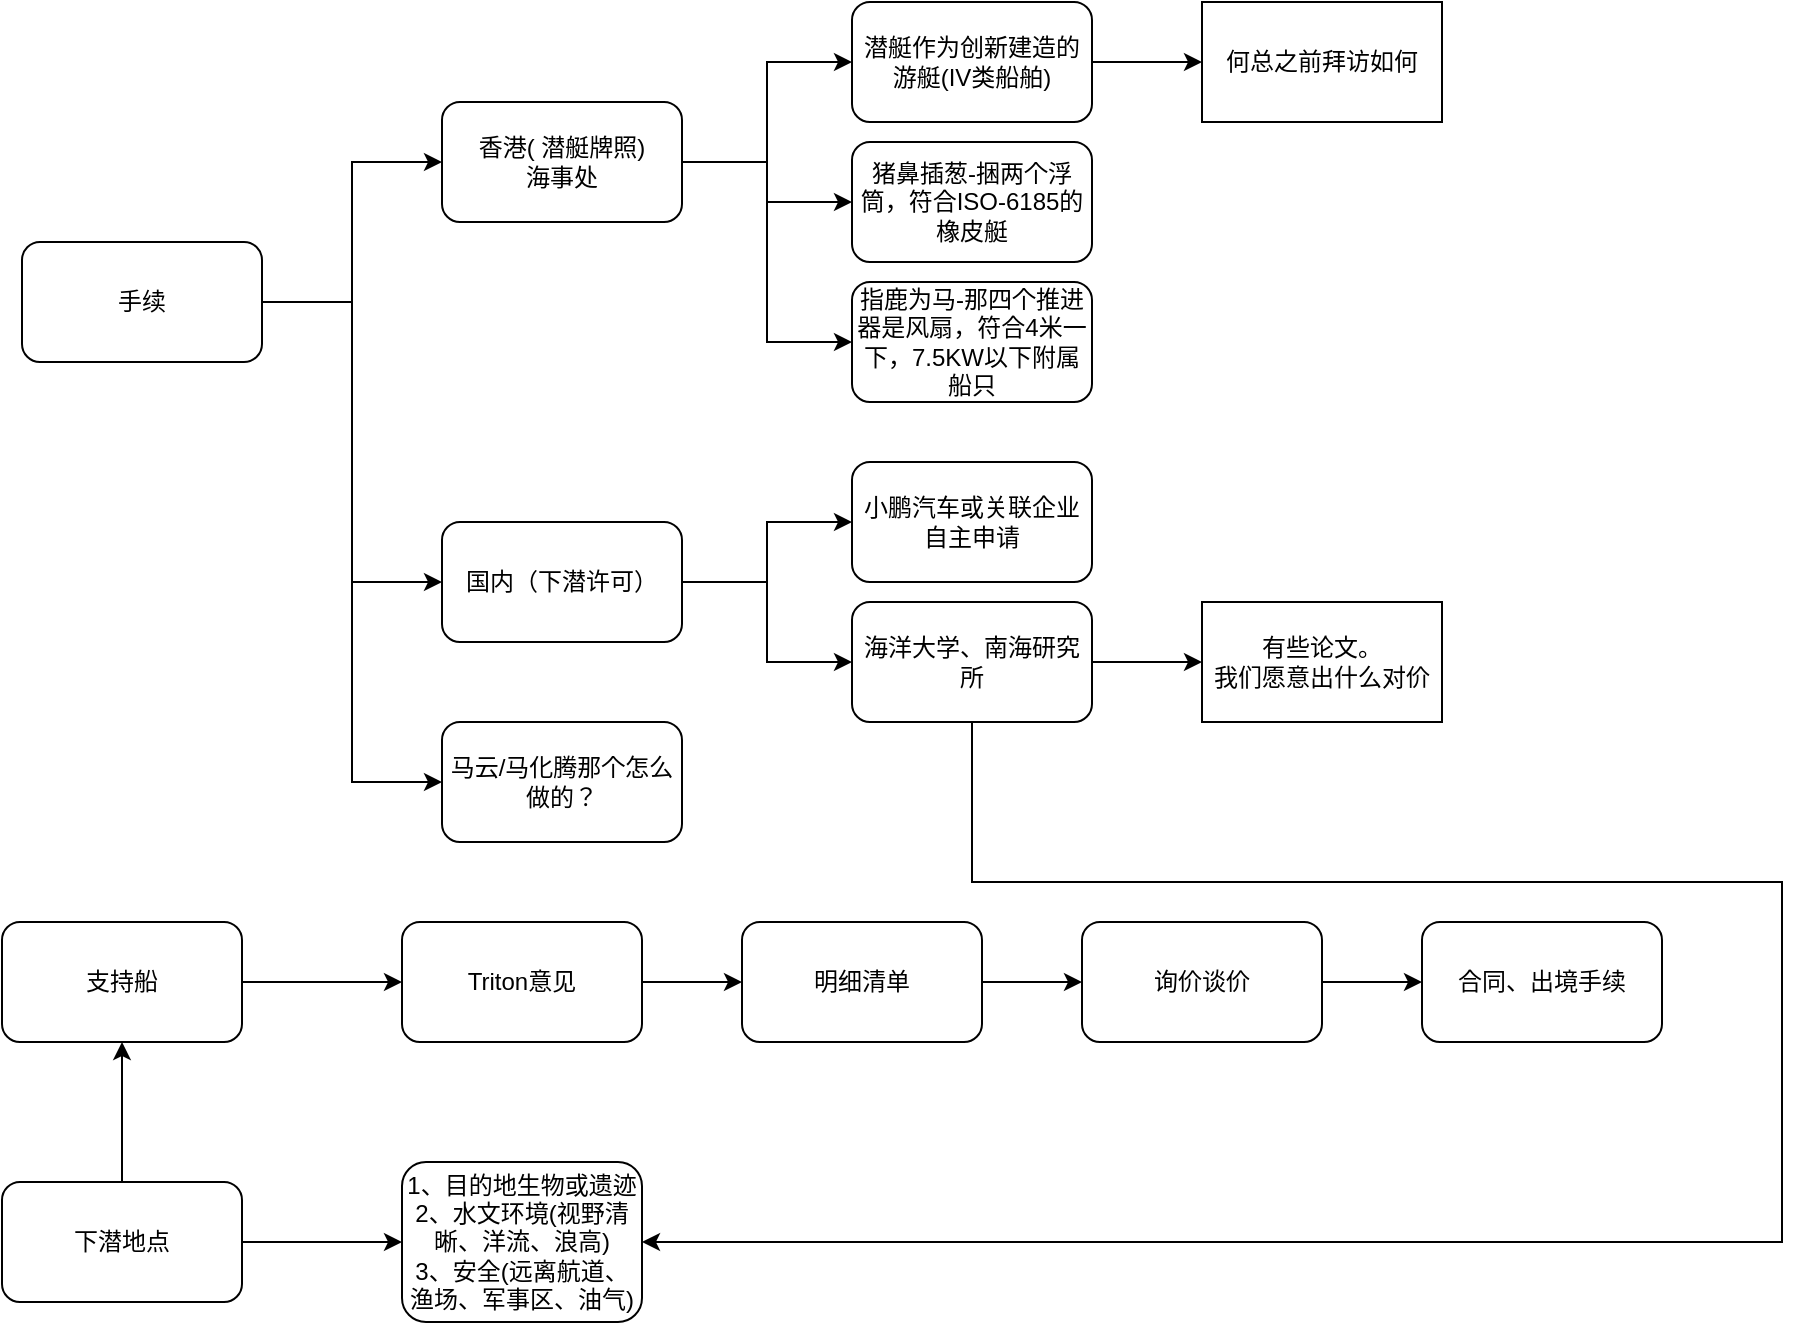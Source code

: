 <mxfile version="21.6.6" type="github">
  <diagram name="第 1 页" id="eVJsNLCNCUM8TFV9pEN_">
    <mxGraphModel dx="1379" dy="796" grid="1" gridSize="10" guides="1" tooltips="1" connect="1" arrows="1" fold="1" page="1" pageScale="1" pageWidth="1169" pageHeight="827" math="0" shadow="0">
      <root>
        <mxCell id="0" />
        <mxCell id="1" parent="0" />
        <mxCell id="uJTnzZAIRmg2BBLwjQIl-10" style="edgeStyle=orthogonalEdgeStyle;rounded=0;orthogonalLoop=1;jettySize=auto;html=1;exitX=1;exitY=0.5;exitDx=0;exitDy=0;entryX=0;entryY=0.5;entryDx=0;entryDy=0;" parent="1" source="uJTnzZAIRmg2BBLwjQIl-1" target="uJTnzZAIRmg2BBLwjQIl-2" edge="1">
          <mxGeometry relative="1" as="geometry" />
        </mxCell>
        <mxCell id="uJTnzZAIRmg2BBLwjQIl-16" style="edgeStyle=orthogonalEdgeStyle;rounded=0;orthogonalLoop=1;jettySize=auto;html=1;exitX=1;exitY=0.5;exitDx=0;exitDy=0;entryX=0;entryY=0.5;entryDx=0;entryDy=0;" parent="1" source="uJTnzZAIRmg2BBLwjQIl-1" target="uJTnzZAIRmg2BBLwjQIl-15" edge="1">
          <mxGeometry relative="1" as="geometry">
            <mxPoint x="230" y="240" as="sourcePoint" />
          </mxGeometry>
        </mxCell>
        <mxCell id="y-pHavdXfrGVGDhUzRtg-1" style="edgeStyle=orthogonalEdgeStyle;rounded=0;orthogonalLoop=1;jettySize=auto;html=1;exitX=1;exitY=0.5;exitDx=0;exitDy=0;entryX=0;entryY=0.5;entryDx=0;entryDy=0;" edge="1" parent="1" source="uJTnzZAIRmg2BBLwjQIl-1" target="uJTnzZAIRmg2BBLwjQIl-3">
          <mxGeometry relative="1" as="geometry" />
        </mxCell>
        <mxCell id="uJTnzZAIRmg2BBLwjQIl-1" value="手续" style="rounded=1;whiteSpace=wrap;html=1;" parent="1" vertex="1">
          <mxGeometry x="110" y="130" width="120" height="60" as="geometry" />
        </mxCell>
        <mxCell id="uJTnzZAIRmg2BBLwjQIl-6" style="edgeStyle=orthogonalEdgeStyle;rounded=0;orthogonalLoop=1;jettySize=auto;html=1;exitX=1;exitY=0.5;exitDx=0;exitDy=0;entryX=0;entryY=0.5;entryDx=0;entryDy=0;" parent="1" source="uJTnzZAIRmg2BBLwjQIl-2" target="uJTnzZAIRmg2BBLwjQIl-4" edge="1">
          <mxGeometry relative="1" as="geometry" />
        </mxCell>
        <mxCell id="uJTnzZAIRmg2BBLwjQIl-7" style="edgeStyle=orthogonalEdgeStyle;rounded=0;orthogonalLoop=1;jettySize=auto;html=1;exitX=1;exitY=0.5;exitDx=0;exitDy=0;entryX=0;entryY=0.5;entryDx=0;entryDy=0;" parent="1" source="uJTnzZAIRmg2BBLwjQIl-2" target="uJTnzZAIRmg2BBLwjQIl-5" edge="1">
          <mxGeometry relative="1" as="geometry" />
        </mxCell>
        <mxCell id="y-pHavdXfrGVGDhUzRtg-3" style="edgeStyle=orthogonalEdgeStyle;rounded=0;orthogonalLoop=1;jettySize=auto;html=1;exitX=1;exitY=0.5;exitDx=0;exitDy=0;entryX=0;entryY=0.5;entryDx=0;entryDy=0;" edge="1" parent="1" source="uJTnzZAIRmg2BBLwjQIl-2" target="y-pHavdXfrGVGDhUzRtg-2">
          <mxGeometry relative="1" as="geometry" />
        </mxCell>
        <mxCell id="uJTnzZAIRmg2BBLwjQIl-2" value="香港( 潜艇牌照)&lt;br&gt;海事处" style="rounded=1;whiteSpace=wrap;html=1;" parent="1" vertex="1">
          <mxGeometry x="320" y="60" width="120" height="60" as="geometry" />
        </mxCell>
        <mxCell id="uJTnzZAIRmg2BBLwjQIl-12" style="edgeStyle=orthogonalEdgeStyle;rounded=0;orthogonalLoop=1;jettySize=auto;html=1;exitX=1;exitY=0.5;exitDx=0;exitDy=0;entryX=0;entryY=0.5;entryDx=0;entryDy=0;" parent="1" source="uJTnzZAIRmg2BBLwjQIl-3" target="uJTnzZAIRmg2BBLwjQIl-8" edge="1">
          <mxGeometry relative="1" as="geometry" />
        </mxCell>
        <mxCell id="uJTnzZAIRmg2BBLwjQIl-13" style="edgeStyle=orthogonalEdgeStyle;rounded=0;orthogonalLoop=1;jettySize=auto;html=1;exitX=1;exitY=0.5;exitDx=0;exitDy=0;entryX=0;entryY=0.5;entryDx=0;entryDy=0;" parent="1" source="uJTnzZAIRmg2BBLwjQIl-3" target="uJTnzZAIRmg2BBLwjQIl-9" edge="1">
          <mxGeometry relative="1" as="geometry" />
        </mxCell>
        <mxCell id="uJTnzZAIRmg2BBLwjQIl-3" value="国内（下潜许可）" style="rounded=1;whiteSpace=wrap;html=1;" parent="1" vertex="1">
          <mxGeometry x="320" y="270" width="120" height="60" as="geometry" />
        </mxCell>
        <mxCell id="uJTnzZAIRmg2BBLwjQIl-28" style="edgeStyle=orthogonalEdgeStyle;rounded=0;orthogonalLoop=1;jettySize=auto;html=1;exitX=1;exitY=0.5;exitDx=0;exitDy=0;entryX=0;entryY=0.5;entryDx=0;entryDy=0;" parent="1" source="uJTnzZAIRmg2BBLwjQIl-4" target="uJTnzZAIRmg2BBLwjQIl-17" edge="1">
          <mxGeometry relative="1" as="geometry" />
        </mxCell>
        <mxCell id="uJTnzZAIRmg2BBLwjQIl-4" value="潜艇作为创新建造的游艇(IV类船舶)" style="rounded=1;whiteSpace=wrap;html=1;" parent="1" vertex="1">
          <mxGeometry x="525" y="10" width="120" height="60" as="geometry" />
        </mxCell>
        <mxCell id="uJTnzZAIRmg2BBLwjQIl-5" value="猪鼻插葱-捆两个浮筒，符合ISO-6185的橡皮艇" style="rounded=1;whiteSpace=wrap;html=1;" parent="1" vertex="1">
          <mxGeometry x="525" y="80" width="120" height="60" as="geometry" />
        </mxCell>
        <mxCell id="uJTnzZAIRmg2BBLwjQIl-8" value="小鹏汽车或关联企业自主申请" style="rounded=1;whiteSpace=wrap;html=1;" parent="1" vertex="1">
          <mxGeometry x="525" y="240" width="120" height="60" as="geometry" />
        </mxCell>
        <mxCell id="uJTnzZAIRmg2BBLwjQIl-30" style="edgeStyle=orthogonalEdgeStyle;rounded=0;orthogonalLoop=1;jettySize=auto;html=1;exitX=1;exitY=0.5;exitDx=0;exitDy=0;" parent="1" source="uJTnzZAIRmg2BBLwjQIl-9" target="uJTnzZAIRmg2BBLwjQIl-29" edge="1">
          <mxGeometry relative="1" as="geometry" />
        </mxCell>
        <mxCell id="uJTnzZAIRmg2BBLwjQIl-34" style="edgeStyle=orthogonalEdgeStyle;rounded=0;orthogonalLoop=1;jettySize=auto;html=1;exitX=0.5;exitY=1;exitDx=0;exitDy=0;entryX=1;entryY=0.5;entryDx=0;entryDy=0;" parent="1" source="uJTnzZAIRmg2BBLwjQIl-9" target="uJTnzZAIRmg2BBLwjQIl-27" edge="1">
          <mxGeometry relative="1" as="geometry">
            <Array as="points">
              <mxPoint x="585" y="450" />
              <mxPoint x="990" y="450" />
              <mxPoint x="990" y="630" />
            </Array>
          </mxGeometry>
        </mxCell>
        <mxCell id="uJTnzZAIRmg2BBLwjQIl-9" value="海洋大学、南海研究所" style="rounded=1;whiteSpace=wrap;html=1;" parent="1" vertex="1">
          <mxGeometry x="525" y="310" width="120" height="60" as="geometry" />
        </mxCell>
        <mxCell id="uJTnzZAIRmg2BBLwjQIl-19" style="edgeStyle=orthogonalEdgeStyle;rounded=0;orthogonalLoop=1;jettySize=auto;html=1;exitX=1;exitY=0.5;exitDx=0;exitDy=0;entryX=0;entryY=0.5;entryDx=0;entryDy=0;" parent="1" source="uJTnzZAIRmg2BBLwjQIl-14" target="uJTnzZAIRmg2BBLwjQIl-18" edge="1">
          <mxGeometry relative="1" as="geometry" />
        </mxCell>
        <mxCell id="uJTnzZAIRmg2BBLwjQIl-14" value="支持船" style="rounded=1;whiteSpace=wrap;html=1;" parent="1" vertex="1">
          <mxGeometry x="100" y="470" width="120" height="60" as="geometry" />
        </mxCell>
        <mxCell id="uJTnzZAIRmg2BBLwjQIl-15" value="马云/马化腾那个怎么做的？" style="rounded=1;whiteSpace=wrap;html=1;" parent="1" vertex="1">
          <mxGeometry x="320" y="370" width="120" height="60" as="geometry" />
        </mxCell>
        <mxCell id="uJTnzZAIRmg2BBLwjQIl-17" value="何总之前拜访如何" style="rounded=0;whiteSpace=wrap;html=1;" parent="1" vertex="1">
          <mxGeometry x="700" y="10" width="120" height="60" as="geometry" />
        </mxCell>
        <mxCell id="uJTnzZAIRmg2BBLwjQIl-23" style="edgeStyle=orthogonalEdgeStyle;rounded=0;orthogonalLoop=1;jettySize=auto;html=1;exitX=1;exitY=0.5;exitDx=0;exitDy=0;entryX=0;entryY=0.5;entryDx=0;entryDy=0;" parent="1" source="uJTnzZAIRmg2BBLwjQIl-18" target="uJTnzZAIRmg2BBLwjQIl-20" edge="1">
          <mxGeometry relative="1" as="geometry" />
        </mxCell>
        <mxCell id="uJTnzZAIRmg2BBLwjQIl-18" value="Triton意见" style="rounded=1;whiteSpace=wrap;html=1;" parent="1" vertex="1">
          <mxGeometry x="300" y="470" width="120" height="60" as="geometry" />
        </mxCell>
        <mxCell id="uJTnzZAIRmg2BBLwjQIl-22" style="edgeStyle=orthogonalEdgeStyle;rounded=0;orthogonalLoop=1;jettySize=auto;html=1;exitX=1;exitY=0.5;exitDx=0;exitDy=0;entryX=0;entryY=0.5;entryDx=0;entryDy=0;" parent="1" source="uJTnzZAIRmg2BBLwjQIl-20" target="uJTnzZAIRmg2BBLwjQIl-21" edge="1">
          <mxGeometry relative="1" as="geometry" />
        </mxCell>
        <mxCell id="uJTnzZAIRmg2BBLwjQIl-20" value="明细清单" style="rounded=1;whiteSpace=wrap;html=1;" parent="1" vertex="1">
          <mxGeometry x="470" y="470" width="120" height="60" as="geometry" />
        </mxCell>
        <mxCell id="uJTnzZAIRmg2BBLwjQIl-25" style="edgeStyle=orthogonalEdgeStyle;rounded=0;orthogonalLoop=1;jettySize=auto;html=1;exitX=1;exitY=0.5;exitDx=0;exitDy=0;entryX=0;entryY=0.5;entryDx=0;entryDy=0;" parent="1" source="uJTnzZAIRmg2BBLwjQIl-21" target="uJTnzZAIRmg2BBLwjQIl-24" edge="1">
          <mxGeometry relative="1" as="geometry" />
        </mxCell>
        <mxCell id="uJTnzZAIRmg2BBLwjQIl-21" value="询价谈价" style="rounded=1;whiteSpace=wrap;html=1;" parent="1" vertex="1">
          <mxGeometry x="640" y="470" width="120" height="60" as="geometry" />
        </mxCell>
        <mxCell id="uJTnzZAIRmg2BBLwjQIl-24" value="合同、出境手续" style="rounded=1;whiteSpace=wrap;html=1;" parent="1" vertex="1">
          <mxGeometry x="810" y="470" width="120" height="60" as="geometry" />
        </mxCell>
        <mxCell id="uJTnzZAIRmg2BBLwjQIl-31" style="edgeStyle=orthogonalEdgeStyle;rounded=0;orthogonalLoop=1;jettySize=auto;html=1;exitX=1;exitY=0.5;exitDx=0;exitDy=0;entryX=0;entryY=0.5;entryDx=0;entryDy=0;" parent="1" source="uJTnzZAIRmg2BBLwjQIl-26" target="uJTnzZAIRmg2BBLwjQIl-27" edge="1">
          <mxGeometry relative="1" as="geometry" />
        </mxCell>
        <mxCell id="uJTnzZAIRmg2BBLwjQIl-32" style="edgeStyle=orthogonalEdgeStyle;rounded=0;orthogonalLoop=1;jettySize=auto;html=1;exitX=0.5;exitY=0;exitDx=0;exitDy=0;entryX=0.5;entryY=1;entryDx=0;entryDy=0;" parent="1" source="uJTnzZAIRmg2BBLwjQIl-26" target="uJTnzZAIRmg2BBLwjQIl-14" edge="1">
          <mxGeometry relative="1" as="geometry" />
        </mxCell>
        <mxCell id="uJTnzZAIRmg2BBLwjQIl-26" value="下潜地点" style="rounded=1;whiteSpace=wrap;html=1;" parent="1" vertex="1">
          <mxGeometry x="100" y="600" width="120" height="60" as="geometry" />
        </mxCell>
        <mxCell id="uJTnzZAIRmg2BBLwjQIl-27" value="1、目的地生物或遗迹&lt;br&gt;2、水文环境(视野清晰、洋流、浪高)&lt;br&gt;3、安全(远离航道、渔场、军事区、油气)" style="rounded=1;whiteSpace=wrap;html=1;" parent="1" vertex="1">
          <mxGeometry x="300" y="590" width="120" height="80" as="geometry" />
        </mxCell>
        <mxCell id="uJTnzZAIRmg2BBLwjQIl-29" value="有些论文。&lt;br&gt;我们愿意出什么对价" style="rounded=0;whiteSpace=wrap;html=1;" parent="1" vertex="1">
          <mxGeometry x="700" y="310" width="120" height="60" as="geometry" />
        </mxCell>
        <mxCell id="y-pHavdXfrGVGDhUzRtg-2" value="指鹿为马-那四个推进器是风扇，符合4米一下，7.5KW以下附属船只" style="rounded=1;whiteSpace=wrap;html=1;" vertex="1" parent="1">
          <mxGeometry x="525" y="150" width="120" height="60" as="geometry" />
        </mxCell>
      </root>
    </mxGraphModel>
  </diagram>
</mxfile>
